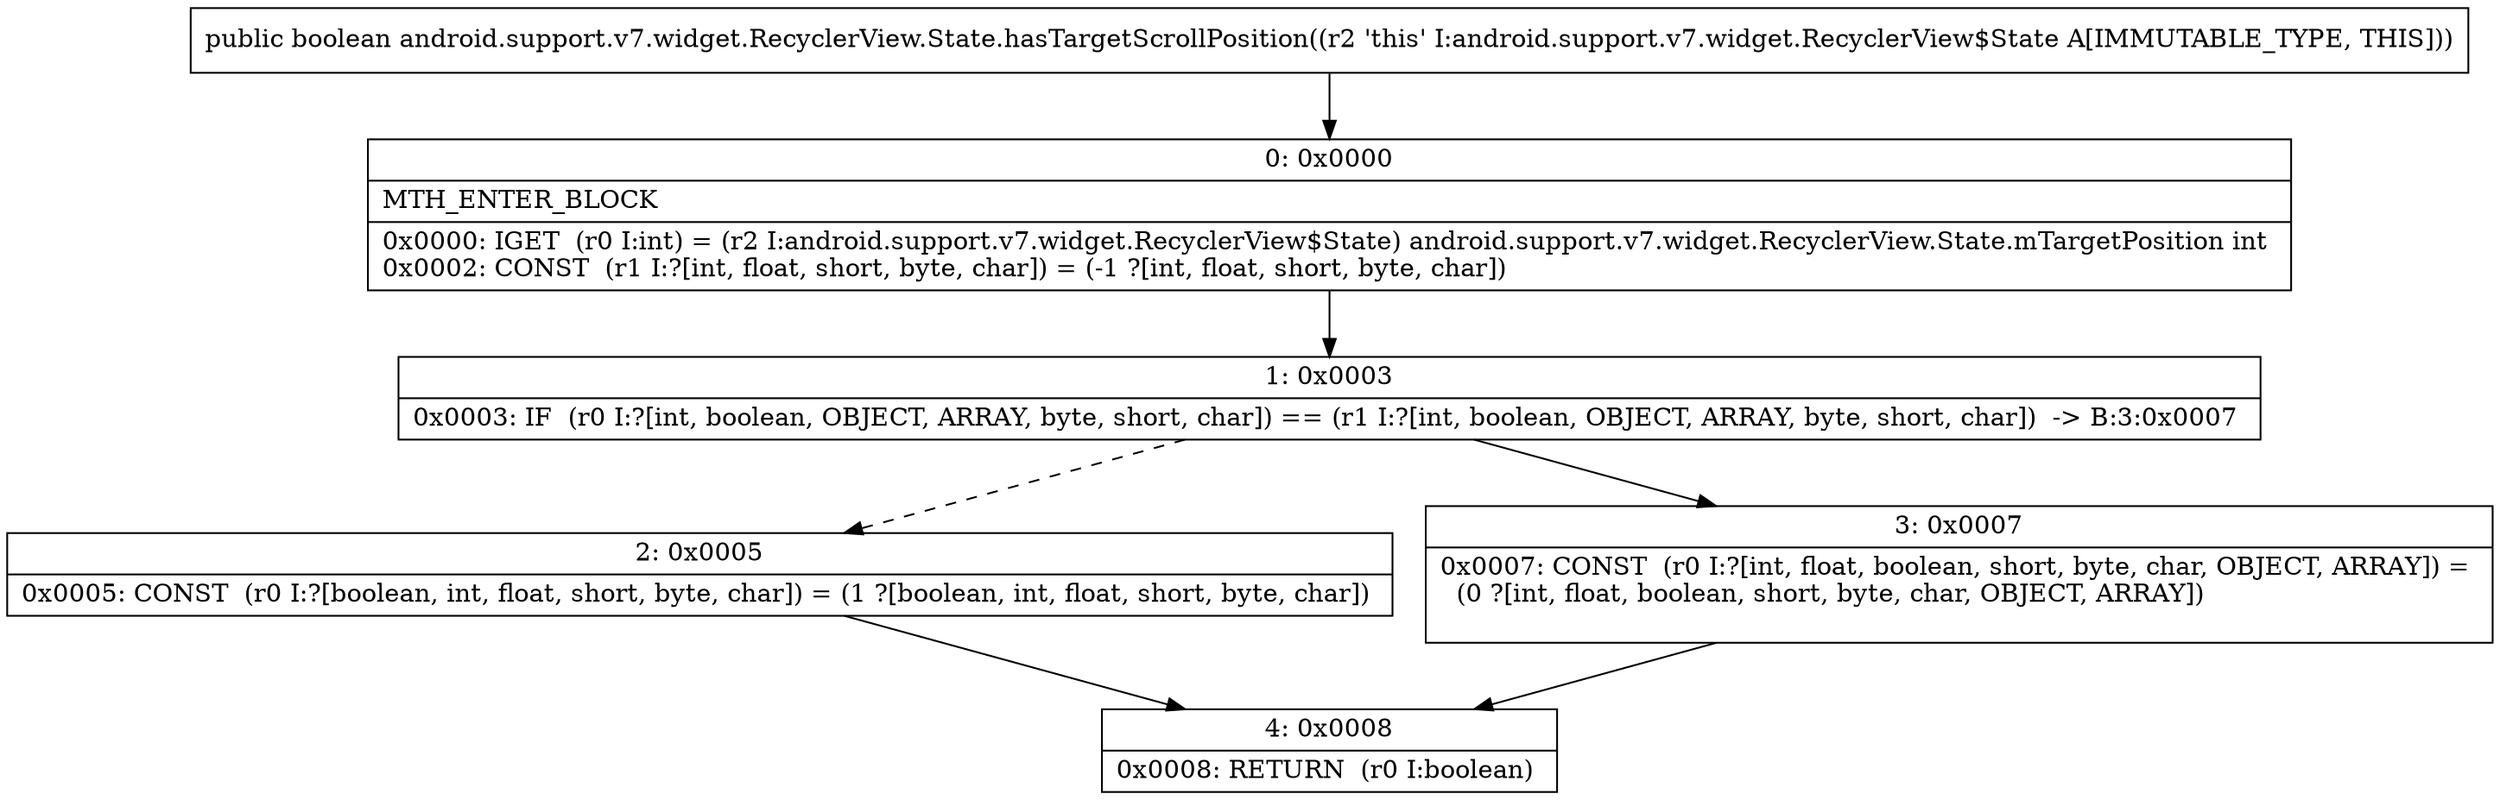 digraph "CFG forandroid.support.v7.widget.RecyclerView.State.hasTargetScrollPosition()Z" {
Node_0 [shape=record,label="{0\:\ 0x0000|MTH_ENTER_BLOCK\l|0x0000: IGET  (r0 I:int) = (r2 I:android.support.v7.widget.RecyclerView$State) android.support.v7.widget.RecyclerView.State.mTargetPosition int \l0x0002: CONST  (r1 I:?[int, float, short, byte, char]) = (\-1 ?[int, float, short, byte, char]) \l}"];
Node_1 [shape=record,label="{1\:\ 0x0003|0x0003: IF  (r0 I:?[int, boolean, OBJECT, ARRAY, byte, short, char]) == (r1 I:?[int, boolean, OBJECT, ARRAY, byte, short, char])  \-\> B:3:0x0007 \l}"];
Node_2 [shape=record,label="{2\:\ 0x0005|0x0005: CONST  (r0 I:?[boolean, int, float, short, byte, char]) = (1 ?[boolean, int, float, short, byte, char]) \l}"];
Node_3 [shape=record,label="{3\:\ 0x0007|0x0007: CONST  (r0 I:?[int, float, boolean, short, byte, char, OBJECT, ARRAY]) = \l  (0 ?[int, float, boolean, short, byte, char, OBJECT, ARRAY])\l \l}"];
Node_4 [shape=record,label="{4\:\ 0x0008|0x0008: RETURN  (r0 I:boolean) \l}"];
MethodNode[shape=record,label="{public boolean android.support.v7.widget.RecyclerView.State.hasTargetScrollPosition((r2 'this' I:android.support.v7.widget.RecyclerView$State A[IMMUTABLE_TYPE, THIS])) }"];
MethodNode -> Node_0;
Node_0 -> Node_1;
Node_1 -> Node_2[style=dashed];
Node_1 -> Node_3;
Node_2 -> Node_4;
Node_3 -> Node_4;
}

